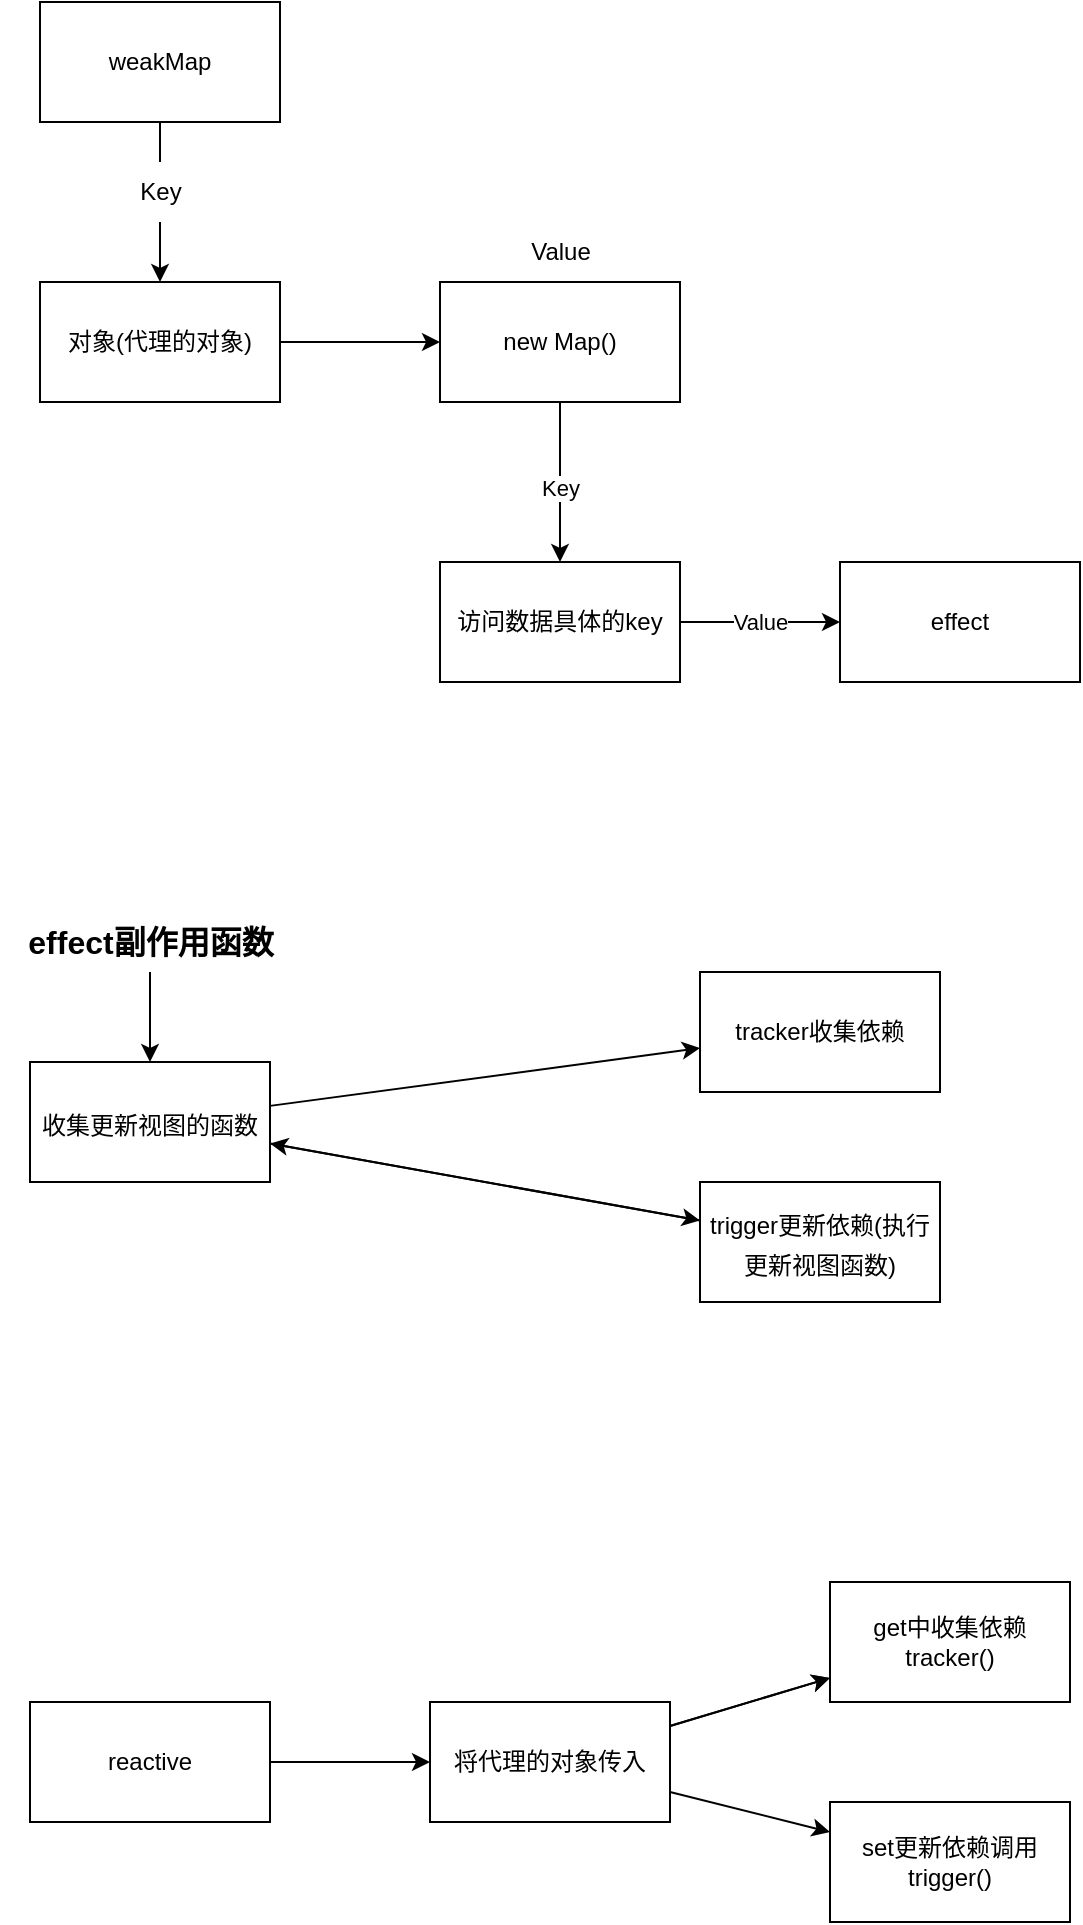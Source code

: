 <mxfile>
    <diagram id="pZBZRQl2dFH8s5S_ALix" name="第 1 页">
        <mxGraphModel dx="948" dy="550" grid="1" gridSize="10" guides="1" tooltips="1" connect="1" arrows="1" fold="1" page="1" pageScale="1" pageWidth="827" pageHeight="1169" background="none" math="0" shadow="0">
            <root>
                <mxCell id="0"/>
                <mxCell id="1" parent="0"/>
                <mxCell id="4" value="" style="edgeStyle=none;html=1;startArrow=none;" parent="1" source="5" edge="1">
                    <mxGeometry relative="1" as="geometry">
                        <mxPoint x="120" y="160" as="targetPoint"/>
                    </mxGeometry>
                </mxCell>
                <mxCell id="2" value="weakMap" style="whiteSpace=wrap;html=1;" parent="1" vertex="1">
                    <mxGeometry x="60" y="20" width="120" height="60" as="geometry"/>
                </mxCell>
                <mxCell id="6" value="" style="edgeStyle=none;html=1;endArrow=none;" parent="1" source="2" target="5" edge="1">
                    <mxGeometry relative="1" as="geometry">
                        <mxPoint x="120" y="80" as="sourcePoint"/>
                        <mxPoint x="120" y="160" as="targetPoint"/>
                    </mxGeometry>
                </mxCell>
                <mxCell id="5" value="Key" style="text;html=1;align=center;verticalAlign=middle;resizable=0;points=[];autosize=1;strokeColor=none;fillColor=none;" parent="1" vertex="1">
                    <mxGeometry x="100" y="100" width="40" height="30" as="geometry"/>
                </mxCell>
                <mxCell id="9" value="" style="edgeStyle=none;html=1;" parent="1" source="7" target="8" edge="1">
                    <mxGeometry relative="1" as="geometry"/>
                </mxCell>
                <mxCell id="7" value="对象(代理的对象)" style="whiteSpace=wrap;html=1;" parent="1" vertex="1">
                    <mxGeometry x="60" y="160" width="120" height="60" as="geometry"/>
                </mxCell>
                <mxCell id="12" value="" style="edgeStyle=none;html=1;" parent="1" source="8" target="11" edge="1">
                    <mxGeometry relative="1" as="geometry"/>
                </mxCell>
                <mxCell id="15" value="Key" style="edgeLabel;html=1;align=center;verticalAlign=middle;resizable=0;points=[];" parent="12" vertex="1" connectable="0">
                    <mxGeometry x="0.075" y="1" relative="1" as="geometry">
                        <mxPoint x="-1" as="offset"/>
                    </mxGeometry>
                </mxCell>
                <mxCell id="8" value="new Map()" style="whiteSpace=wrap;html=1;" parent="1" vertex="1">
                    <mxGeometry x="260" y="160" width="120" height="60" as="geometry"/>
                </mxCell>
                <mxCell id="10" value="Value" style="text;html=1;align=center;verticalAlign=middle;resizable=0;points=[];autosize=1;strokeColor=none;fillColor=none;" parent="1" vertex="1">
                    <mxGeometry x="295" y="130" width="50" height="30" as="geometry"/>
                </mxCell>
                <mxCell id="17" value="Value" style="edgeStyle=none;html=1;" parent="1" source="11" target="16" edge="1">
                    <mxGeometry relative="1" as="geometry"/>
                </mxCell>
                <mxCell id="11" value="访问数据具体的key" style="whiteSpace=wrap;html=1;" parent="1" vertex="1">
                    <mxGeometry x="260" y="300" width="120" height="60" as="geometry"/>
                </mxCell>
                <mxCell id="16" value="effect" style="whiteSpace=wrap;html=1;" parent="1" vertex="1">
                    <mxGeometry x="460" y="300" width="120" height="60" as="geometry"/>
                </mxCell>
                <mxCell id="20" value="" style="edgeStyle=none;html=1;fontSize=16;" edge="1" parent="1" source="18" target="19">
                    <mxGeometry relative="1" as="geometry"/>
                </mxCell>
                <mxCell id="18" value="&lt;font style=&quot;font-size: 16px;&quot;&gt;&lt;b&gt;effect副作用函数&lt;/b&gt;&lt;/font&gt;" style="text;html=1;align=center;verticalAlign=middle;resizable=0;points=[];autosize=1;strokeColor=none;fillColor=none;" vertex="1" parent="1">
                    <mxGeometry x="40" y="475" width="150" height="30" as="geometry"/>
                </mxCell>
                <mxCell id="22" value="" style="edgeStyle=none;html=1;fontSize=12;" edge="1" parent="1" source="19" target="21">
                    <mxGeometry relative="1" as="geometry"/>
                </mxCell>
                <mxCell id="24" value="" style="edgeStyle=none;html=1;fontSize=12;" edge="1" parent="1" source="19" target="23">
                    <mxGeometry relative="1" as="geometry"/>
                </mxCell>
                <mxCell id="19" value="&lt;font style=&quot;font-size: 12px;&quot;&gt;收集更新视图的函数&lt;/font&gt;" style="whiteSpace=wrap;html=1;fontSize=16;" vertex="1" parent="1">
                    <mxGeometry x="55" y="550" width="120" height="60" as="geometry"/>
                </mxCell>
                <mxCell id="21" value="tracker收集依赖" style="whiteSpace=wrap;html=1;fontSize=12;" vertex="1" parent="1">
                    <mxGeometry x="390" y="505" width="120" height="60" as="geometry"/>
                </mxCell>
                <mxCell id="25" value="" style="edgeStyle=none;html=1;fontSize=12;" edge="1" parent="1" source="23" target="19">
                    <mxGeometry relative="1" as="geometry"/>
                </mxCell>
                <mxCell id="23" value="&lt;font style=&quot;font-size: 12px;&quot;&gt;trigger更新依赖(执行更新视图函数)&lt;/font&gt;" style="whiteSpace=wrap;html=1;fontSize=16;" vertex="1" parent="1">
                    <mxGeometry x="390" y="610" width="120" height="60" as="geometry"/>
                </mxCell>
                <mxCell id="28" value="" style="edgeStyle=none;html=1;fontSize=12;" edge="1" parent="1" source="26" target="27">
                    <mxGeometry relative="1" as="geometry"/>
                </mxCell>
                <mxCell id="26" value="reactive" style="whiteSpace=wrap;html=1;fontSize=12;" vertex="1" parent="1">
                    <mxGeometry x="55" y="870" width="120" height="60" as="geometry"/>
                </mxCell>
                <mxCell id="30" value="" style="edgeStyle=none;html=1;fontSize=12;" edge="1" parent="1" source="27" target="29">
                    <mxGeometry relative="1" as="geometry"/>
                </mxCell>
                <mxCell id="31" value="" style="edgeStyle=none;html=1;fontSize=12;" edge="1" parent="1" source="27" target="29">
                    <mxGeometry relative="1" as="geometry"/>
                </mxCell>
                <mxCell id="33" value="" style="edgeStyle=none;html=1;fontSize=12;" edge="1" parent="1" source="27" target="32">
                    <mxGeometry relative="1" as="geometry"/>
                </mxCell>
                <mxCell id="27" value="将代理的对象传入" style="whiteSpace=wrap;html=1;" vertex="1" parent="1">
                    <mxGeometry x="255" y="870" width="120" height="60" as="geometry"/>
                </mxCell>
                <mxCell id="29" value="get中收集依赖&lt;br&gt;tracker()" style="whiteSpace=wrap;html=1;" vertex="1" parent="1">
                    <mxGeometry x="455" y="810" width="120" height="60" as="geometry"/>
                </mxCell>
                <mxCell id="32" value="set更新依赖调用trigger()" style="whiteSpace=wrap;html=1;" vertex="1" parent="1">
                    <mxGeometry x="455" y="920" width="120" height="60" as="geometry"/>
                </mxCell>
            </root>
        </mxGraphModel>
    </diagram>
    <diagram id="xavv7OyQJuPHVU8PXPiT" name="第 2 页">
        <mxGraphModel dx="948" dy="550" grid="1" gridSize="10" guides="1" tooltips="1" connect="1" arrows="1" fold="1" page="1" pageScale="1" pageWidth="827" pageHeight="1169" math="0" shadow="0">
            <root>
                <mxCell id="0"/>
                <mxCell id="1" parent="0"/>
                <mxCell id="cl-x2fvH4OFKCg_c6Pwa-3" value="" style="edgeStyle=none;html=1;fontSize=12;" edge="1" parent="1" source="cl-x2fvH4OFKCg_c6Pwa-1" target="cl-x2fvH4OFKCg_c6Pwa-2">
                    <mxGeometry relative="1" as="geometry"/>
                </mxCell>
                <mxCell id="cl-x2fvH4OFKCg_c6Pwa-1" value="computed(实际与effect差别不大,只不过需要多一个返回值)" style="whiteSpace=wrap;html=1;fontSize=12;" vertex="1" parent="1">
                    <mxGeometry x="40" y="30" width="150" height="60" as="geometry"/>
                </mxCell>
                <mxCell id="cl-x2fvH4OFKCg_c6Pwa-5" value="" style="edgeStyle=none;html=1;fontSize=12;" edge="1" parent="1" source="cl-x2fvH4OFKCg_c6Pwa-2" target="cl-x2fvH4OFKCg_c6Pwa-4">
                    <mxGeometry relative="1" as="geometry"/>
                </mxCell>
                <mxCell id="cl-x2fvH4OFKCg_c6Pwa-2" value="并且返回一个class类,(.value)的返回的是effect的已收集的依赖,并且标志位重置为false" style="whiteSpace=wrap;html=1;" vertex="1" parent="1">
                    <mxGeometry x="270" y="30" width="150" height="60" as="geometry"/>
                </mxCell>
                <mxCell id="cl-x2fvH4OFKCg_c6Pwa-4" value="当依赖项变化的时候,会触发更新依赖(trriger)此时dirty标志位会重置为true,此时重新收集依赖" style="whiteSpace=wrap;html=1;" vertex="1" parent="1">
                    <mxGeometry x="240" y="170" width="210" height="60" as="geometry"/>
                </mxCell>
            </root>
        </mxGraphModel>
    </diagram>
</mxfile>